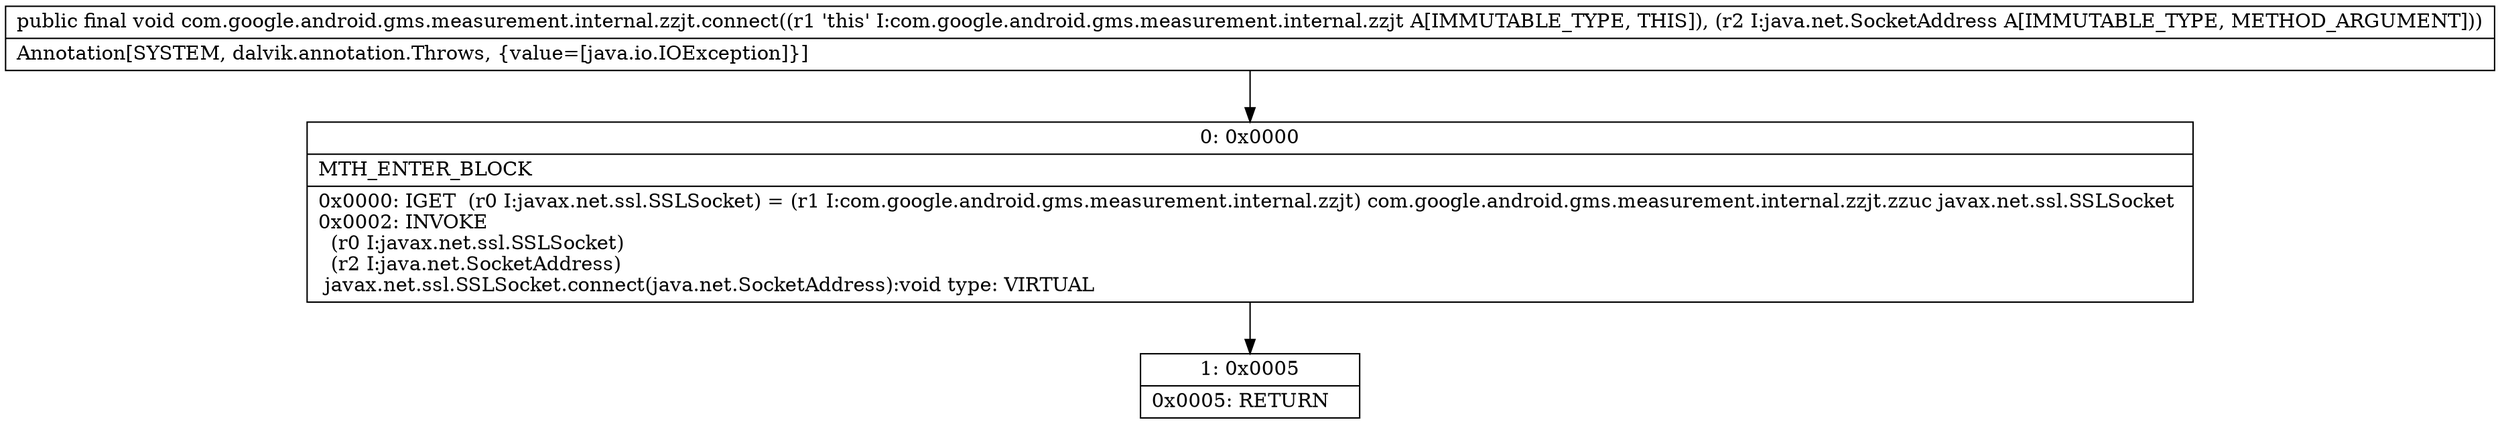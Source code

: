 digraph "CFG forcom.google.android.gms.measurement.internal.zzjt.connect(Ljava\/net\/SocketAddress;)V" {
Node_0 [shape=record,label="{0\:\ 0x0000|MTH_ENTER_BLOCK\l|0x0000: IGET  (r0 I:javax.net.ssl.SSLSocket) = (r1 I:com.google.android.gms.measurement.internal.zzjt) com.google.android.gms.measurement.internal.zzjt.zzuc javax.net.ssl.SSLSocket \l0x0002: INVOKE  \l  (r0 I:javax.net.ssl.SSLSocket)\l  (r2 I:java.net.SocketAddress)\l javax.net.ssl.SSLSocket.connect(java.net.SocketAddress):void type: VIRTUAL \l}"];
Node_1 [shape=record,label="{1\:\ 0x0005|0x0005: RETURN   \l}"];
MethodNode[shape=record,label="{public final void com.google.android.gms.measurement.internal.zzjt.connect((r1 'this' I:com.google.android.gms.measurement.internal.zzjt A[IMMUTABLE_TYPE, THIS]), (r2 I:java.net.SocketAddress A[IMMUTABLE_TYPE, METHOD_ARGUMENT]))  | Annotation[SYSTEM, dalvik.annotation.Throws, \{value=[java.io.IOException]\}]\l}"];
MethodNode -> Node_0;
Node_0 -> Node_1;
}

